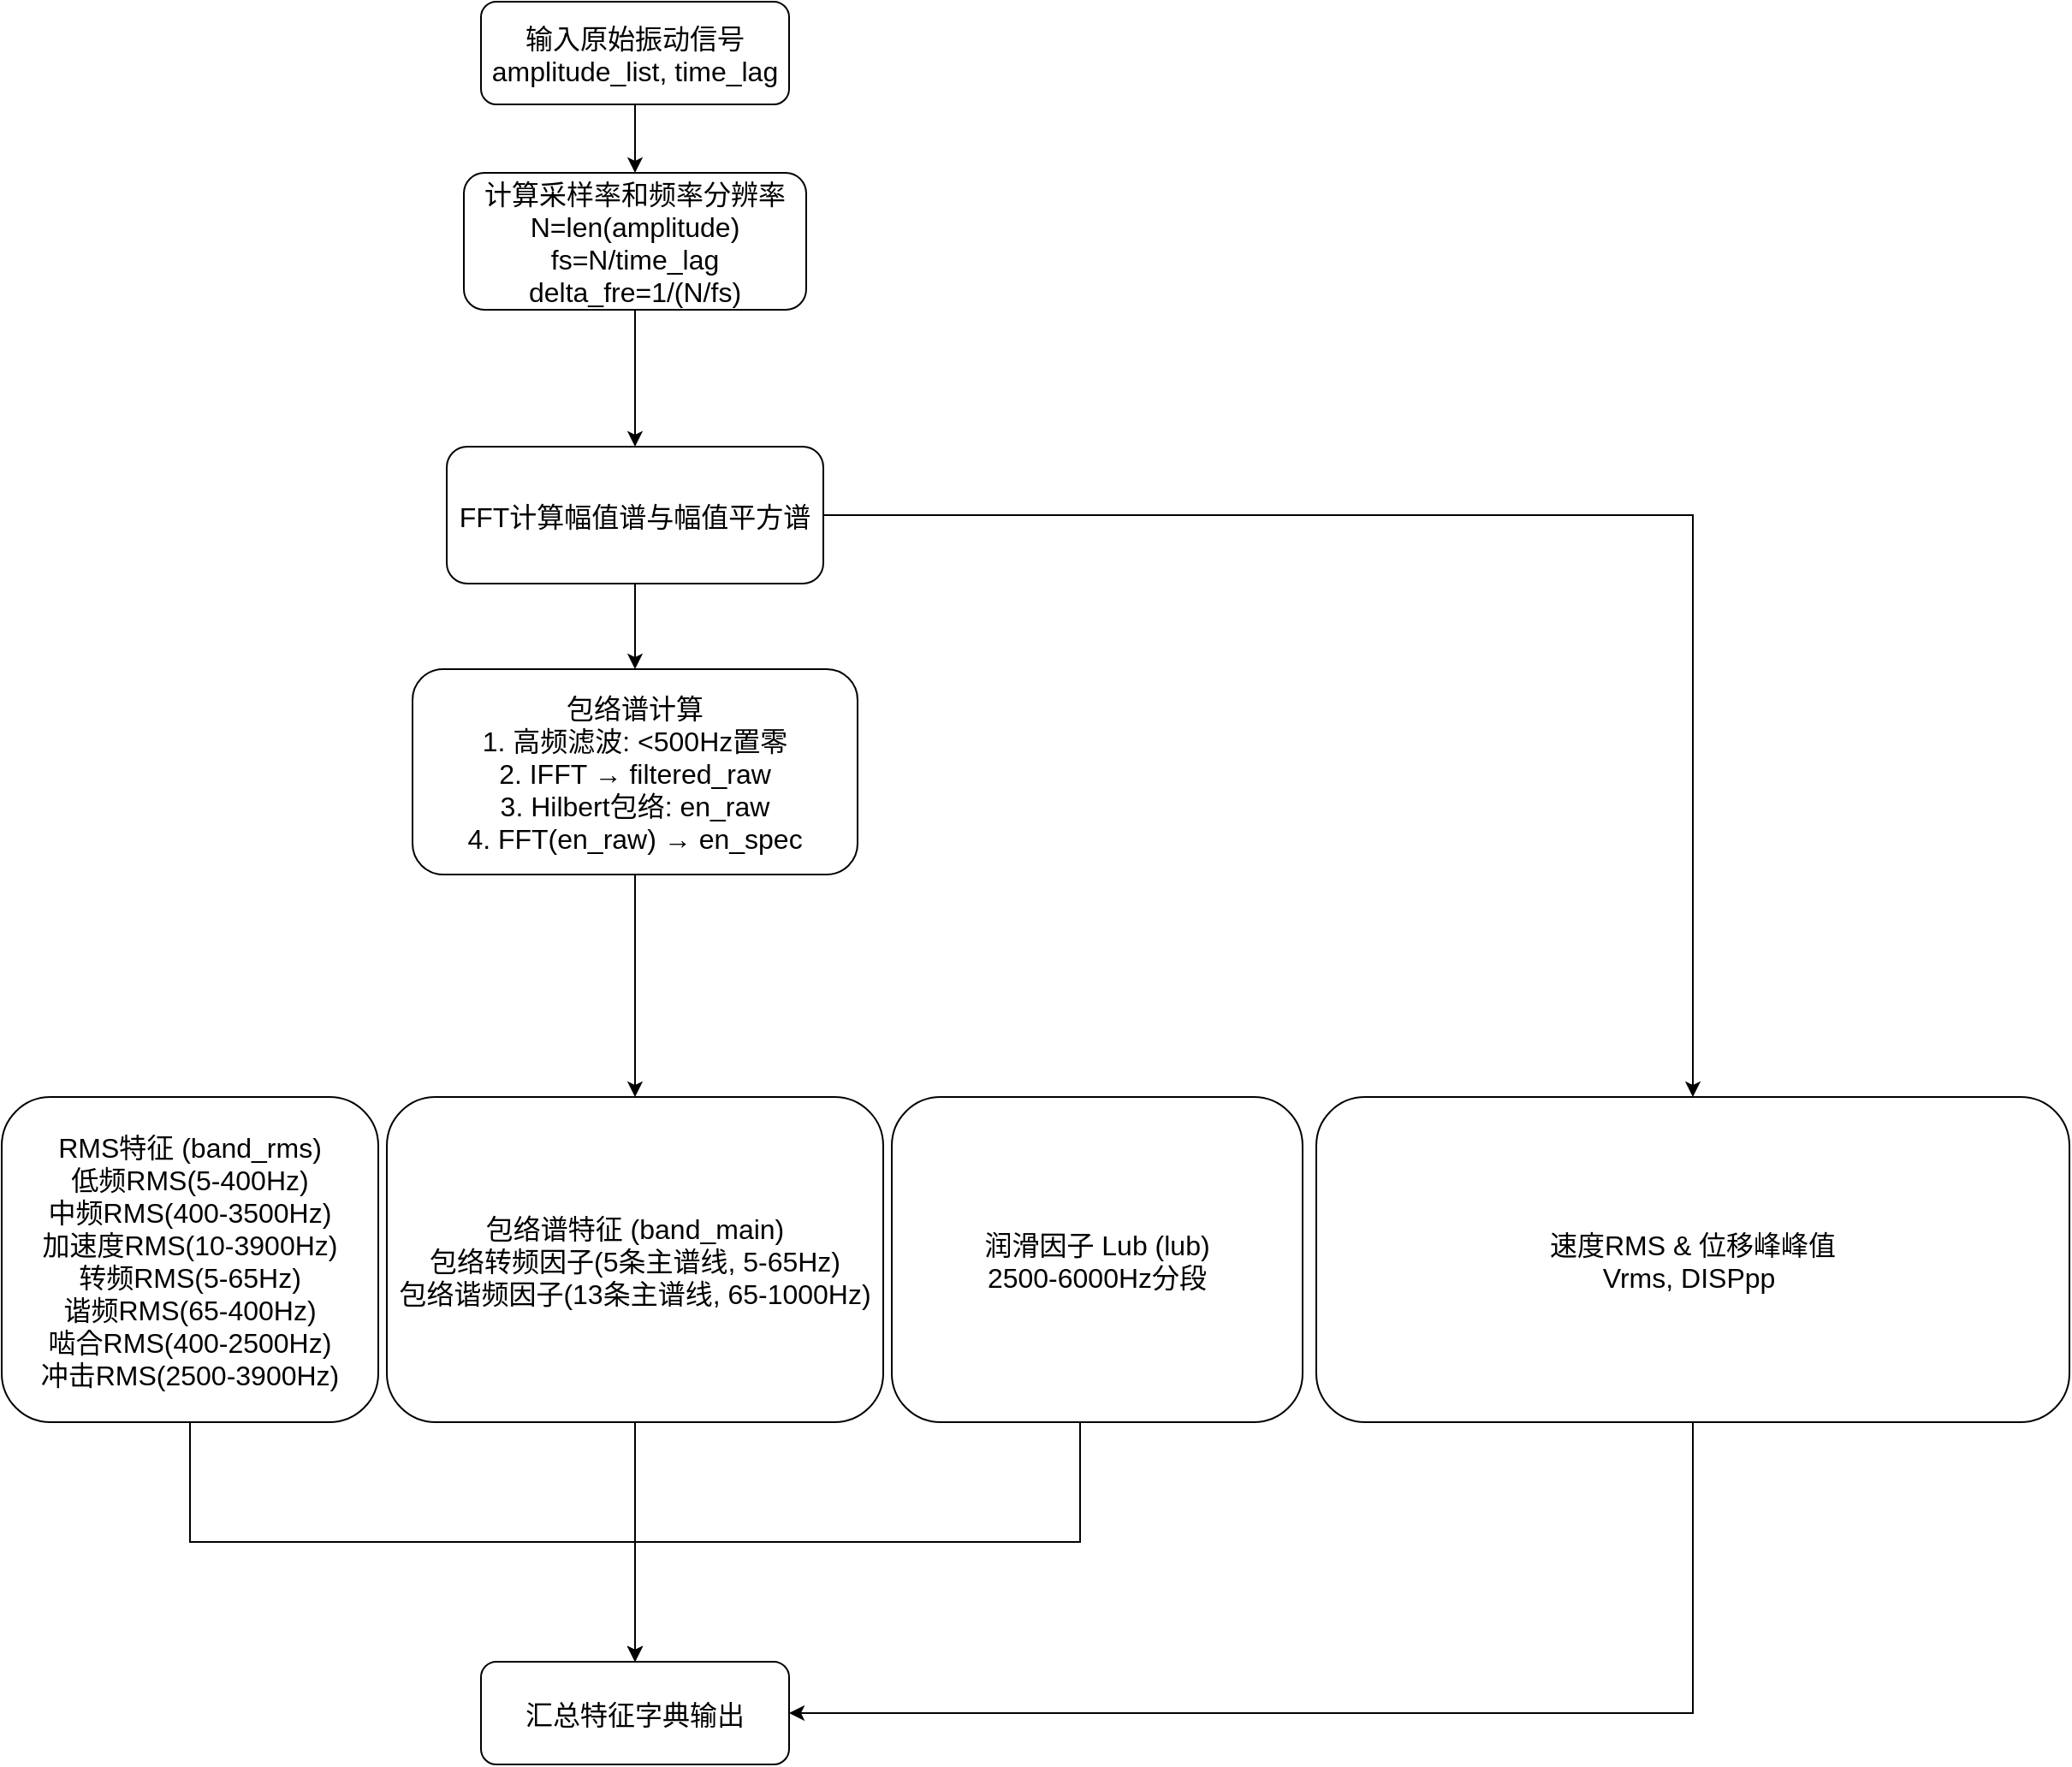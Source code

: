 <mxfile version="28.2.5">
  <diagram name="Vibration Features Extraction" id="VibFeatures001">
    <mxGraphModel dx="1509" dy="2029" grid="1" gridSize="10" guides="1" tooltips="1" connect="1" arrows="1" fold="1" page="1" pageScale="1" pageWidth="827" pageHeight="1169" math="0" shadow="0">
      <root>
        <mxCell id="0" />
        <mxCell id="1" parent="0" />
        <mxCell id="2" value="输入原始振动信号 &#xa;amplitude_list, time_lag" style="rounded=1;fontSize=16;" parent="1" vertex="1">
          <mxGeometry x="330" y="-40" width="180" height="60" as="geometry" />
        </mxCell>
        <mxCell id="3" value="计算采样率和频率分辨率 &#xa;N=len(amplitude) &#xa;fs=N/time_lag &#xa;delta_fre=1/(N/fs)" style="rounded=1;fontSize=16;" parent="1" vertex="1">
          <mxGeometry x="320" y="60" width="200" height="80" as="geometry" />
        </mxCell>
        <mxCell id="Y_9jRnxH8FlsRHiu7l0G-26" style="edgeStyle=orthogonalEdgeStyle;rounded=0;orthogonalLoop=1;jettySize=auto;html=1;entryX=0.5;entryY=0;entryDx=0;entryDy=0;" parent="1" source="4" target="9" edge="1">
          <mxGeometry relative="1" as="geometry" />
        </mxCell>
        <mxCell id="4" value="FFT计算幅值谱与幅值平方谱" style="rounded=1;fontSize=16;" parent="1" vertex="1">
          <mxGeometry x="310" y="220" width="220" height="80" as="geometry" />
        </mxCell>
        <mxCell id="5" value="包络谱计算 &#xa;1. 高频滤波: &lt;500Hz置零 &#xa;2. IFFT → filtered_raw &#xa;3. Hilbert包络: en_raw &#xa;4. FFT(en_raw) → en_spec" style="rounded=1;fontSize=16;" parent="1" vertex="1">
          <mxGeometry x="290" y="350" width="260" height="120" as="geometry" />
        </mxCell>
        <mxCell id="Y_9jRnxH8FlsRHiu7l0G-22" style="edgeStyle=orthogonalEdgeStyle;rounded=0;orthogonalLoop=1;jettySize=auto;html=1;entryX=0.5;entryY=0;entryDx=0;entryDy=0;fontSize=16;" parent="1" source="6" target="10" edge="1">
          <mxGeometry relative="1" as="geometry">
            <Array as="points">
              <mxPoint x="160" y="860" />
              <mxPoint x="420" y="860" />
            </Array>
          </mxGeometry>
        </mxCell>
        <mxCell id="6" value="RMS特征 (band_rms) &#xa;低频RMS(5-400Hz) &#xa;中频RMS(400-3500Hz) &#xa;加速度RMS(10-3900Hz) &#xa;转频RMS(5-65Hz) &#xa;谐频RMS(65-400Hz) &#xa;啮合RMS(400-2500Hz) &#xa;冲击RMS(2500-3900Hz)" style="rounded=1;fontSize=16;" parent="1" vertex="1">
          <mxGeometry x="50" y="600" width="220" height="190" as="geometry" />
        </mxCell>
        <mxCell id="Y_9jRnxH8FlsRHiu7l0G-21" style="edgeStyle=orthogonalEdgeStyle;rounded=0;orthogonalLoop=1;jettySize=auto;html=1;entryX=0.5;entryY=0;entryDx=0;entryDy=0;fontSize=16;" parent="1" source="7" target="10" edge="1">
          <mxGeometry relative="1" as="geometry">
            <Array as="points">
              <mxPoint x="680" y="860" />
              <mxPoint x="420" y="860" />
            </Array>
          </mxGeometry>
        </mxCell>
        <mxCell id="7" value="润滑因子 Lub (lub) &#xa;2500-6000Hz分段" style="rounded=1;fontSize=16;" parent="1" vertex="1">
          <mxGeometry x="570" y="600" width="240" height="190" as="geometry" />
        </mxCell>
        <mxCell id="Y_9jRnxH8FlsRHiu7l0G-24" style="edgeStyle=orthogonalEdgeStyle;rounded=0;orthogonalLoop=1;jettySize=auto;html=1;entryX=0.5;entryY=0;entryDx=0;entryDy=0;fontSize=16;" parent="1" source="8" target="10" edge="1">
          <mxGeometry relative="1" as="geometry" />
        </mxCell>
        <mxCell id="8" value="包络谱特征 (band_main) &#xa;包络转频因子(5条主谱线, 5-65Hz) &#xa;包络谐频因子(13条主谱线, 65-1000Hz)" style="rounded=1;fontSize=16;" parent="1" vertex="1">
          <mxGeometry x="275" y="600" width="290" height="190" as="geometry" />
        </mxCell>
        <mxCell id="Y_9jRnxH8FlsRHiu7l0G-28" style="edgeStyle=orthogonalEdgeStyle;rounded=0;orthogonalLoop=1;jettySize=auto;html=1;exitX=0.5;exitY=1;exitDx=0;exitDy=0;entryX=1;entryY=0.5;entryDx=0;entryDy=0;" parent="1" source="9" target="10" edge="1">
          <mxGeometry relative="1" as="geometry" />
        </mxCell>
        <mxCell id="9" value="速度RMS &amp; 位移峰峰值 &#xa;Vrms, DISPpp " style="rounded=1;fontSize=16;" parent="1" vertex="1">
          <mxGeometry x="818" y="600" width="440" height="190" as="geometry" />
        </mxCell>
        <mxCell id="10" value="汇总特征字典输出" style="rounded=1;fontSize=16;" parent="1" vertex="1">
          <mxGeometry x="330" y="930" width="180" height="60" as="geometry" />
        </mxCell>
        <mxCell id="11" style="edgeStyle=orthogonalEdgeStyle;endArrow=classic;fontSize=16;" parent="1" source="2" target="3" edge="1">
          <mxGeometry relative="1" as="geometry" />
        </mxCell>
        <mxCell id="12" style="edgeStyle=orthogonalEdgeStyle;endArrow=classic;fontSize=16;" parent="1" source="3" target="4" edge="1">
          <mxGeometry relative="1" as="geometry" />
        </mxCell>
        <mxCell id="13" style="edgeStyle=orthogonalEdgeStyle;endArrow=classic;fontSize=16;" parent="1" source="4" target="5" edge="1">
          <mxGeometry relative="1" as="geometry" />
        </mxCell>
        <mxCell id="15" style="edgeStyle=orthogonalEdgeStyle;endArrow=classic;fontSize=16;" parent="1" source="5" target="8" edge="1">
          <mxGeometry relative="1" as="geometry" />
        </mxCell>
      </root>
    </mxGraphModel>
  </diagram>
</mxfile>
